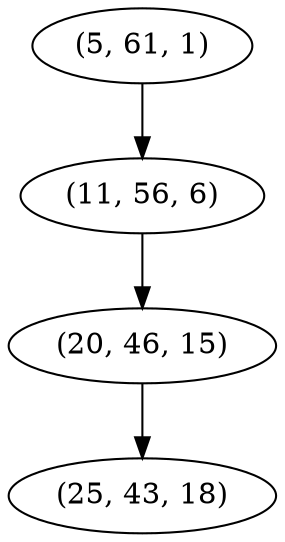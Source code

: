 digraph tree {
    "(5, 61, 1)";
    "(11, 56, 6)";
    "(20, 46, 15)";
    "(25, 43, 18)";
    "(5, 61, 1)" -> "(11, 56, 6)";
    "(11, 56, 6)" -> "(20, 46, 15)";
    "(20, 46, 15)" -> "(25, 43, 18)";
}
